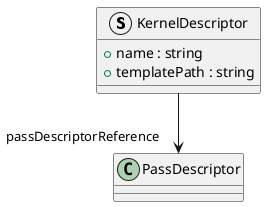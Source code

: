 @startuml
struct KernelDescriptor {
    + name : string
    + templatePath : string
}
KernelDescriptor --> "passDescriptorReference" PassDescriptor
@enduml
